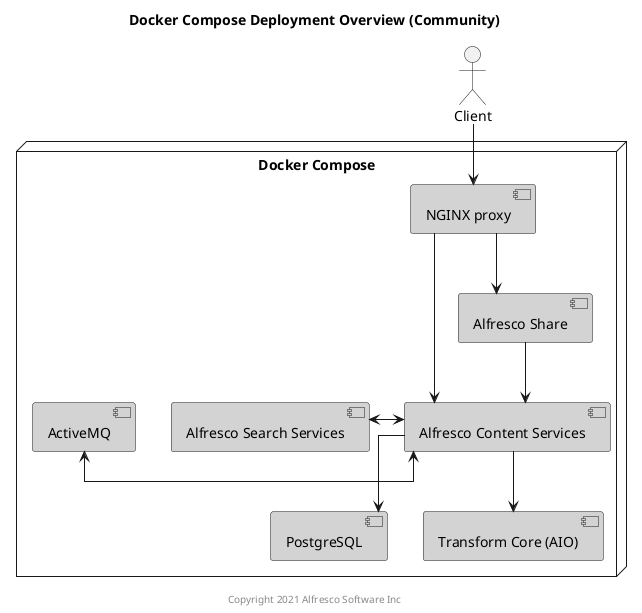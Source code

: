 @startuml

Title: Docker Compose Deployment Overview (Community)

skinparam componentStyle uml2
skinparam linetype ortho
skinparam rectangle {
    BorderStyle dashed
    FontSize 15
    FontStyle none
}

actor Client

node "Docker Compose" {
    component "NGINX proxy" as proxy #lightgrey
    component "Alfresco Content Services" as acs #lightgrey
    component "Alfresco Search Services" as ass #lightgrey
    component "PostgreSQL" as psql #lightgrey
    component "Alfresco Share" as share #lightgrey
    component "ActiveMQ" as amq #lightgrey
    component "Transform Core (AIO)" as tcore #lightgrey
}

Client --> proxy

proxy --> acs
proxy --> share

acs <-left-> ass
acs --> psql
acs --> tcore
acs <-left-> amq
share --> acs

center footer Copyright 2021 Alfresco Software Inc

@enduml
